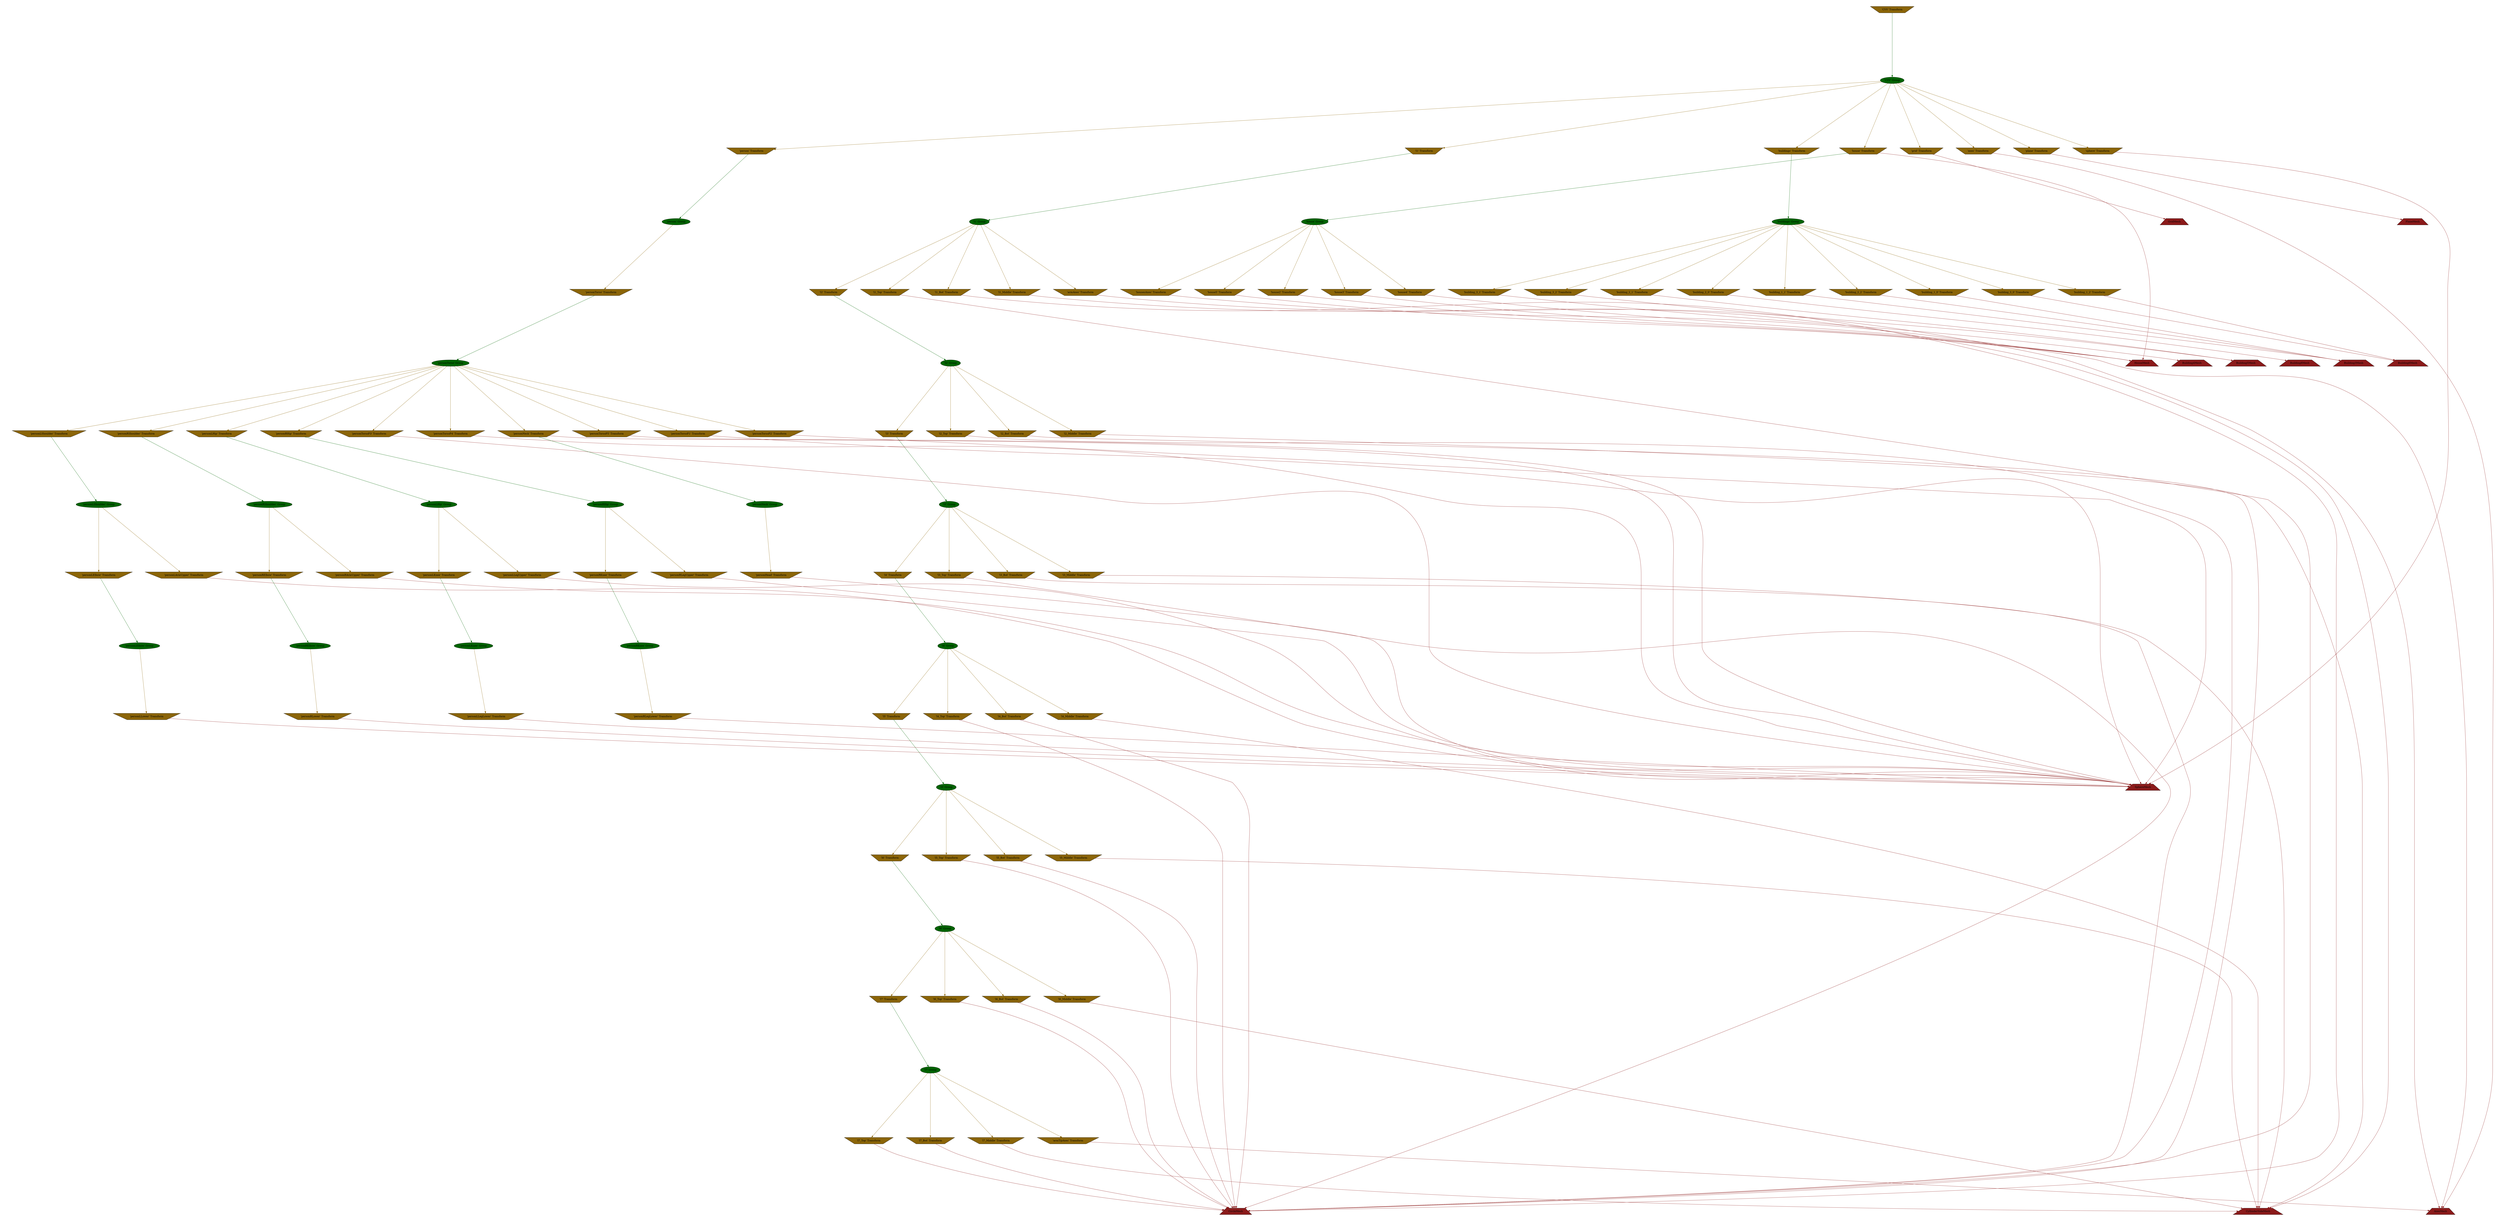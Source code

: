 digraph G {
    graph [pad="0.5", nodesep="1", ranksep="5"];
    CVVTransform -> CVVGroup [color=darkgreen];
    CVVGroup [label="'CVV' Group", style=filled, fillcolor=darkgreen];
    subgraph cluster_0 {
        style=invis;
        l1Transform -> l1Group [color=darkgreen];
        l1Group [label="'l1' Group", style=filled, fillcolor=darkgreen];
        subgraph cluster_1 {
            style=invis;
            l1_TopTransform [label="'l1_Top' Transform", fillcolor=darkgoldenrod4, shape=invtrapezium, style=filled];
            l1_BotTransform [label="'l1_Bot' Transform", fillcolor=darkgoldenrod4, shape=invtrapezium, style=filled];
            l1_MiddleTransform [label="'l1_Middle' Transform", fillcolor=darkgoldenrod4, shape=invtrapezium, style=filled];
            l2Transform -> l2Group [color=darkgreen];
            l2Group [label="'l2' Group", style=filled, fillcolor=darkgreen];
            subgraph cluster_2 {
                style=invis;
                l2_TopTransform [label="'l2_Top' Transform", fillcolor=darkgoldenrod4, shape=invtrapezium, style=filled];
                l2_BotTransform [label="'l2_Bot' Transform", fillcolor=darkgoldenrod4, shape=invtrapezium, style=filled];
                l2_MiddleTransform [label="'l2_Middle' Transform", fillcolor=darkgoldenrod4, shape=invtrapezium, style=filled];
                l3Transform -> l3Group [color=darkgreen];
                l3Group [label="'l3' Group", style=filled, fillcolor=darkgreen];
                subgraph cluster_3 {
                    style=invis;
                    l3_TopTransform [label="'l3_Top' Transform", fillcolor=darkgoldenrod4, shape=invtrapezium, style=filled];
                    l3_BotTransform [label="'l3_Bot' Transform", fillcolor=darkgoldenrod4, shape=invtrapezium, style=filled];
                    l3_MiddleTransform [label="'l3_Middle' Transform", fillcolor=darkgoldenrod4, shape=invtrapezium, style=filled];
                    l4Transform -> l4Group [color=darkgreen];
                    l4Group [label="'l4' Group", style=filled, fillcolor=darkgreen];
                    subgraph cluster_4 {
                        style=invis;
                        l4_TopTransform [label="'l4_Top' Transform", fillcolor=darkgoldenrod4, shape=invtrapezium, style=filled];
                        l4_BotTransform [label="'l4_Bot' Transform", fillcolor=darkgoldenrod4, shape=invtrapezium, style=filled];
                        l4_MiddleTransform [label="'l4_Middle' Transform", fillcolor=darkgoldenrod4, shape=invtrapezium, style=filled];
                        l5Transform -> l5Group [color=darkgreen];
                        l5Group [label="'l5' Group", style=filled, fillcolor=darkgreen];
                        subgraph cluster_5 {
                            style=invis;
                            l5_TopTransform [label="'l5_Top' Transform", fillcolor=darkgoldenrod4, shape=invtrapezium, style=filled];
                            l5_BotTransform [label="'l5_Bot' Transform", fillcolor=darkgoldenrod4, shape=invtrapezium, style=filled];
                            l5_MiddleTransform [label="'l5_Middle' Transform", fillcolor=darkgoldenrod4, shape=invtrapezium, style=filled];
                            l6Transform -> l6Group [color=darkgreen];
                            l6Group [label="'l6' Group", style=filled, fillcolor=darkgreen];
                            subgraph cluster_6 {
                                style=invis;
                                l6_TopTransform [label="'l6_Top' Transform", fillcolor=darkgoldenrod4, shape=invtrapezium, style=filled];
                                l6_BotTransform [label="'l6_Bot' Transform", fillcolor=darkgoldenrod4, shape=invtrapezium, style=filled];
                                l6_MiddleTransform [label="'l6_Middle' Transform", fillcolor=darkgoldenrod4, shape=invtrapezium, style=filled];
                                l7Transform -> l7Group [color=darkgreen];
                                l7Group [label="'l7' Group", style=filled, fillcolor=darkgreen];
                                subgraph cluster_7 {
                                    style=invis;
                                    l7_TopTransform [label="'l7_Top' Transform", fillcolor=darkgoldenrod4, shape=invtrapezium, style=filled];
                                    l7_BotTransform [label="'l7_Bot' Transform", fillcolor=darkgoldenrod4, shape=invtrapezium, style=filled];
                                    l7_MiddleTransform [label="'l7_Middle' Transform", fillcolor=darkgoldenrod4, shape=invtrapezium, style=filled];
                                    armTipAxesTransform [label="'armTipAxes' Transform", fillcolor=darkgoldenrod4, shape=invtrapezium, style=filled];
                                l7Group -> l7_TopTransform [color=darkgoldenrod4];
                                l7Group -> l7_BotTransform [color=darkgoldenrod4];
                                l7Group -> l7_MiddleTransform [color=darkgoldenrod4];
                                l7Group -> armTipAxesTransform [color=darkgoldenrod4];
                                }
                                l7Transform [label="'l7' Transform", fillcolor=darkgoldenrod4, shape=invtrapezium, style=filled];
                            l6Group -> l6_TopTransform [color=darkgoldenrod4];
                            l6Group -> l6_BotTransform [color=darkgoldenrod4];
                            l6Group -> l6_MiddleTransform [color=darkgoldenrod4];
                            l6Group -> l7Transform [color=darkgoldenrod4];
                            }
                            l6Transform [label="'l6' Transform", fillcolor=darkgoldenrod4, shape=invtrapezium, style=filled];
                        l5Group -> l5_TopTransform [color=darkgoldenrod4];
                        l5Group -> l5_BotTransform [color=darkgoldenrod4];
                        l5Group -> l5_MiddleTransform [color=darkgoldenrod4];
                        l5Group -> l6Transform [color=darkgoldenrod4];
                        }
                        l5Transform [label="'l5' Transform", fillcolor=darkgoldenrod4, shape=invtrapezium, style=filled];
                    l4Group -> l4_TopTransform [color=darkgoldenrod4];
                    l4Group -> l4_BotTransform [color=darkgoldenrod4];
                    l4Group -> l4_MiddleTransform [color=darkgoldenrod4];
                    l4Group -> l5Transform [color=darkgoldenrod4];
                    }
                    l4Transform [label="'l4' Transform", fillcolor=darkgoldenrod4, shape=invtrapezium, style=filled];
                l3Group -> l3_TopTransform [color=darkgoldenrod4];
                l3Group -> l3_BotTransform [color=darkgoldenrod4];
                l3Group -> l3_MiddleTransform [color=darkgoldenrod4];
                l3Group -> l4Transform [color=darkgoldenrod4];
                }
                l3Transform [label="'l3' Transform", fillcolor=darkgoldenrod4, shape=invtrapezium, style=filled];
            l2Group -> l2_TopTransform [color=darkgoldenrod4];
            l2Group -> l2_BotTransform [color=darkgoldenrod4];
            l2Group -> l2_MiddleTransform [color=darkgoldenrod4];
            l2Group -> l3Transform [color=darkgoldenrod4];
            }
            l2Transform [label="'l2' Transform", fillcolor=darkgoldenrod4, shape=invtrapezium, style=filled];
            armAxesTransform [label="'armAxes' Transform", fillcolor=darkgoldenrod4, shape=invtrapezium, style=filled];
        l1Group -> l1_TopTransform [color=darkgoldenrod4];
        l1Group -> l1_BotTransform [color=darkgoldenrod4];
        l1Group -> l1_MiddleTransform [color=darkgoldenrod4];
        l1Group -> l2Transform [color=darkgoldenrod4];
        l1Group -> armAxesTransform [color=darkgoldenrod4];
        }
        l1Transform [label="'l1' Transform", fillcolor=darkgoldenrod4, shape=invtrapezium, style=filled];
        houseTransform -> houseGroup [color=darkgreen];
        houseGroup [label="'house' Group", style=filled, fillcolor=darkgreen];
        subgraph cluster_8 {
            style=invis;
            house2Transform [label="'house2' Transform", fillcolor=darkgoldenrod4, shape=invtrapezium, style=filled];
            house3Transform [label="'house3' Transform", fillcolor=darkgoldenrod4, shape=invtrapezium, style=filled];
            house4Transform [label="'house4' Transform", fillcolor=darkgoldenrod4, shape=invtrapezium, style=filled];
            house5Transform [label="'house5' Transform", fillcolor=darkgoldenrod4, shape=invtrapezium, style=filled];
            housesAxesTransform [label="'housesAxes' Transform", fillcolor=darkgoldenrod4, shape=invtrapezium, style=filled];
        houseGroup -> house2Transform [color=darkgoldenrod4];
        houseGroup -> house3Transform [color=darkgoldenrod4];
        houseGroup -> house4Transform [color=darkgoldenrod4];
        houseGroup -> house5Transform [color=darkgoldenrod4];
        houseGroup -> housesAxesTransform [color=darkgoldenrod4];
        }
        houseTransform [label="'house' Transform", fillcolor=darkgoldenrod4, shape=invtrapezium, style=filled];
        gridTransform [label="'grid' Transform", fillcolor=darkgoldenrod4, shape=invtrapezium, style=filled];
        axesTransform [label="'axes' Transform", fillcolor=darkgoldenrod4, shape=invtrapezium, style=filled];
        planeTransform [label="'plane' Transform", fillcolor=darkgoldenrod4, shape=invtrapezium, style=filled];
        buildingsTransform -> buildingsGroup [color=darkgreen];
        buildingsGroup [label="'buildings' Group", style=filled, fillcolor=darkgreen];
        subgraph cluster_9 {
            style=invis;
            building_3_0Transform [label="'building_3_0' Transform", fillcolor=darkgoldenrod4, shape=invtrapezium, style=filled];
            building_3_1Transform [label="'building_3_1' Transform", fillcolor=darkgoldenrod4, shape=invtrapezium, style=filled];
            building_3_2Transform [label="'building_3_2' Transform", fillcolor=darkgoldenrod4, shape=invtrapezium, style=filled];
            building_2_0Transform [label="'building_2_0' Transform", fillcolor=darkgoldenrod4, shape=invtrapezium, style=filled];
            building_2_1Transform [label="'building_2_1' Transform", fillcolor=darkgoldenrod4, shape=invtrapezium, style=filled];
            building_2_2Transform [label="'building_2_2' Transform", fillcolor=darkgoldenrod4, shape=invtrapezium, style=filled];
            building_1_0Transform [label="'building_1_0' Transform", fillcolor=darkgoldenrod4, shape=invtrapezium, style=filled];
            building_1_1Transform [label="'building_1_1' Transform", fillcolor=darkgoldenrod4, shape=invtrapezium, style=filled];
            building_1_2Transform [label="'building_1_2' Transform", fillcolor=darkgoldenrod4, shape=invtrapezium, style=filled];
        buildingsGroup -> building_3_0Transform [color=darkgoldenrod4];
        buildingsGroup -> building_3_1Transform [color=darkgoldenrod4];
        buildingsGroup -> building_3_2Transform [color=darkgoldenrod4];
        buildingsGroup -> building_2_0Transform [color=darkgoldenrod4];
        buildingsGroup -> building_2_1Transform [color=darkgoldenrod4];
        buildingsGroup -> building_2_2Transform [color=darkgoldenrod4];
        buildingsGroup -> building_1_0Transform [color=darkgoldenrod4];
        buildingsGroup -> building_1_1Transform [color=darkgoldenrod4];
        buildingsGroup -> building_1_2Transform [color=darkgoldenrod4];
        }
        buildingsTransform [label="'buildings' Transform", fillcolor=darkgoldenrod4, shape=invtrapezium, style=filled];
        sphereTransform [label="'sphere' Transform", fillcolor=darkgoldenrod4, shape=invtrapezium, style=filled];
        personTransform -> personGroup [color=darkgreen];
        personGroup [label="'person' Group", style=filled, fillcolor=darkgreen];
        subgraph cluster_10 {
            style=invis;
            personTorsoTransform -> personTorsoGroup [color=darkgreen];
            personTorsoGroup [label="'personTorso' Group", style=filled, fillcolor=darkgreen];
            subgraph cluster_11 {
                style=invis;
                personTorsoP1Transform [label="'personTorsoP1' Transform", fillcolor=darkgoldenrod4, shape=invtrapezium, style=filled];
                personTorsoP2Transform [label="'personTorsoP2' Transform", fillcolor=darkgoldenrod4, shape=invtrapezium, style=filled];
                personTorsoP3Transform [label="'personTorsoP3' Transform", fillcolor=darkgoldenrod4, shape=invtrapezium, style=filled];
                personTorsoP4Transform [label="'personTorsoP4' Transform", fillcolor=darkgoldenrod4, shape=invtrapezium, style=filled];
                personTorsoP5Transform [label="'personTorsoP5' Transform", fillcolor=darkgoldenrod4, shape=invtrapezium, style=filled];
                personNeckTransform -> personNeckGroup [color=darkgreen];
                personNeckGroup [label="'personNeck' Group", style=filled, fillcolor=darkgreen];
                subgraph cluster_12 {
                    style=invis;
                    personHeadTransform [label="'personHead' Transform", fillcolor=darkgoldenrod4, shape=invtrapezium, style=filled];
                personNeckGroup -> personHeadTransform [color=darkgoldenrod4];
                }
                personNeckTransform [label="'personNeck' Transform", fillcolor=darkgoldenrod4, shape=invtrapezium, style=filled];
                personLShoulderTransform -> personLShoulderGroup [color=darkgreen];
                personLShoulderGroup [label="'personLShoulder' Group", style=filled, fillcolor=darkgreen];
                subgraph cluster_13 {
                    style=invis;
                    personLArmUpperTransform [label="'personLArmUpper' Transform", fillcolor=darkgoldenrod4, shape=invtrapezium, style=filled];
                    personLElbowTransform -> personLElbowGroup [color=darkgreen];
                    personLElbowGroup [label="'personLElbow' Group", style=filled, fillcolor=darkgreen];
                    subgraph cluster_14 {
                        style=invis;
                        personLLowerTransform [label="'personLLower' Transform", fillcolor=darkgoldenrod4, shape=invtrapezium, style=filled];
                    personLElbowGroup -> personLLowerTransform [color=darkgoldenrod4];
                    }
                    personLElbowTransform [label="'personLElbow' Transform", fillcolor=darkgoldenrod4, shape=invtrapezium, style=filled];
                personLShoulderGroup -> personLArmUpperTransform [color=darkgoldenrod4];
                personLShoulderGroup -> personLElbowTransform [color=darkgoldenrod4];
                }
                personLShoulderTransform [label="'personLShoulder' Transform", fillcolor=darkgoldenrod4, shape=invtrapezium, style=filled];
                personRShoulderTransform -> personRShoulderGroup [color=darkgreen];
                personRShoulderGroup [label="'personRShoulder' Group", style=filled, fillcolor=darkgreen];
                subgraph cluster_15 {
                    style=invis;
                    personRArmUpperTransform [label="'personRArmUpper' Transform", fillcolor=darkgoldenrod4, shape=invtrapezium, style=filled];
                    personRElbowTransform -> personRElbowGroup [color=darkgreen];
                    personRElbowGroup [label="'personRElbow' Group", style=filled, fillcolor=darkgreen];
                    subgraph cluster_16 {
                        style=invis;
                        personRLowerTransform [label="'personRLower' Transform", fillcolor=darkgoldenrod4, shape=invtrapezium, style=filled];
                    personRElbowGroup -> personRLowerTransform [color=darkgoldenrod4];
                    }
                    personRElbowTransform [label="'personRElbow' Transform", fillcolor=darkgoldenrod4, shape=invtrapezium, style=filled];
                personRShoulderGroup -> personRArmUpperTransform [color=darkgoldenrod4];
                personRShoulderGroup -> personRElbowTransform [color=darkgoldenrod4];
                }
                personRShoulderTransform [label="'personRShoulder' Transform", fillcolor=darkgoldenrod4, shape=invtrapezium, style=filled];
                personLHipTransform -> personLHipGroup [color=darkgreen];
                personLHipGroup [label="'personLHip' Group", style=filled, fillcolor=darkgreen];
                subgraph cluster_17 {
                    style=invis;
                    personLLegUpperTransform [label="'personLLegUpper' Transform", fillcolor=darkgoldenrod4, shape=invtrapezium, style=filled];
                    personLKneeTransform -> personLKneeGroup [color=darkgreen];
                    personLKneeGroup [label="'personLKnee' Group", style=filled, fillcolor=darkgreen];
                    subgraph cluster_18 {
                        style=invis;
                        personLLegLowerTransform [label="'personLLegLower' Transform", fillcolor=darkgoldenrod4, shape=invtrapezium, style=filled];
                    personLKneeGroup -> personLLegLowerTransform [color=darkgoldenrod4];
                    }
                    personLKneeTransform [label="'personLKnee' Transform", fillcolor=darkgoldenrod4, shape=invtrapezium, style=filled];
                personLHipGroup -> personLLegUpperTransform [color=darkgoldenrod4];
                personLHipGroup -> personLKneeTransform [color=darkgoldenrod4];
                }
                personLHipTransform [label="'personLHip' Transform", fillcolor=darkgoldenrod4, shape=invtrapezium, style=filled];
                personRHipTransform -> personRHipGroup [color=darkgreen];
                personRHipGroup [label="'personRHip' Group", style=filled, fillcolor=darkgreen];
                subgraph cluster_19 {
                    style=invis;
                    personRLegUpperTransform [label="'personRLegUpper' Transform", fillcolor=darkgoldenrod4, shape=invtrapezium, style=filled];
                    personRKneeTransform -> personRKneeGroup [color=darkgreen];
                    personRKneeGroup [label="'personRKnee' Group", style=filled, fillcolor=darkgreen];
                    subgraph cluster_20 {
                        style=invis;
                        personRLegLowerTransform [label="'personRLegLower' Transform", fillcolor=darkgoldenrod4, shape=invtrapezium, style=filled];
                    personRKneeGroup -> personRLegLowerTransform [color=darkgoldenrod4];
                    }
                    personRKneeTransform [label="'personRKnee' Transform", fillcolor=darkgoldenrod4, shape=invtrapezium, style=filled];
                personRHipGroup -> personRLegUpperTransform [color=darkgoldenrod4];
                personRHipGroup -> personRKneeTransform [color=darkgoldenrod4];
                }
                personRHipTransform [label="'personRHip' Transform", fillcolor=darkgoldenrod4, shape=invtrapezium, style=filled];
            personTorsoGroup -> personTorsoP1Transform [color=darkgoldenrod4];
            personTorsoGroup -> personTorsoP2Transform [color=darkgoldenrod4];
            personTorsoGroup -> personTorsoP3Transform [color=darkgoldenrod4];
            personTorsoGroup -> personTorsoP4Transform [color=darkgoldenrod4];
            personTorsoGroup -> personTorsoP5Transform [color=darkgoldenrod4];
            personTorsoGroup -> personNeckTransform [color=darkgoldenrod4];
            personTorsoGroup -> personLShoulderTransform [color=darkgoldenrod4];
            personTorsoGroup -> personRShoulderTransform [color=darkgoldenrod4];
            personTorsoGroup -> personLHipTransform [color=darkgoldenrod4];
            personTorsoGroup -> personRHipTransform [color=darkgoldenrod4];
            }
            personTorsoTransform [label="'personTorso' Transform", fillcolor=darkgoldenrod4, shape=invtrapezium, style=filled];
        personGroup -> personTorsoTransform [color=darkgoldenrod4];
        }
        personTransform [label="'person' Transform", fillcolor=darkgoldenrod4, shape=invtrapezium, style=filled];
    CVVGroup -> l1Transform [color=darkgoldenrod4];
    CVVGroup -> houseTransform [color=darkgoldenrod4];
    CVVGroup -> gridTransform [color=darkgoldenrod4];
    CVVGroup -> axesTransform [color=darkgoldenrod4];
    CVVGroup -> planeTransform [color=darkgoldenrod4];
    CVVGroup -> buildingsTransform [color=darkgoldenrod4];
    CVVGroup -> sphereTransform [color=darkgoldenrod4];
    CVVGroup -> personTransform [color=darkgoldenrod4];
    }
    CVVTransform [label="'CVV' Transform", fillcolor=darkgoldenrod4, shape=invtrapezium, style=filled];
    l1_TopTransform -> CircleMesh [color=firebrick4];
    l1_BotTransform -> CircleMesh [color=firebrick4];
    l1_MiddleTransform -> CyllinderSideMesh [color=firebrick4];
    l2_TopTransform -> CircleMesh [color=firebrick4];
    l2_BotTransform -> CircleMesh [color=firebrick4];
    l2_MiddleTransform -> CyllinderSideMesh [color=firebrick4];
    l3_TopTransform -> CircleMesh [color=firebrick4];
    l3_BotTransform -> CircleMesh [color=firebrick4];
    l3_MiddleTransform -> CyllinderSideMesh [color=firebrick4];
    l4_TopTransform -> CircleMesh [color=firebrick4];
    l4_BotTransform -> CircleMesh [color=firebrick4];
    l4_MiddleTransform -> CyllinderSideMesh [color=firebrick4];
    l5_TopTransform -> CircleMesh [color=firebrick4];
    l5_BotTransform -> CircleMesh [color=firebrick4];
    l5_MiddleTransform -> CyllinderSideMesh [color=firebrick4];
    l6_TopTransform -> CircleMesh [color=firebrick4];
    l6_BotTransform -> CircleMesh [color=firebrick4];
    l6_MiddleTransform -> CyllinderSideMesh [color=firebrick4];
    l7_TopTransform -> CircleMesh [color=firebrick4];
    l7_BotTransform -> CircleMesh [color=firebrick4];
    l7_MiddleTransform -> CyllinderSideMesh [color=firebrick4];
    armTipAxesTransform -> AxesMesh [color=firebrick4];
    armAxesTransform -> AxesMesh [color=firebrick4];
    houseTransform -> HouseMesh [color=firebrick4];
    house2Transform -> HouseMesh [color=firebrick4];
    house3Transform -> HouseMesh [color=firebrick4];
    house4Transform -> HouseMesh [color=firebrick4];
    house5Transform -> HouseMesh [color=firebrick4];
    housesAxesTransform -> AxesMesh [color=firebrick4];
    gridTransform -> GridMesh [color=firebrick4];
    axesTransform -> AxesMesh [color=firebrick4];
    planeTransform -> PlaneMesh [color=firebrick4];
    building_3_0Transform -> Building6Mesh [color=firebrick4];
    building_3_1Transform -> Building4Mesh [color=firebrick4];
    building_3_2Transform -> Building5Mesh [color=firebrick4];
    building_2_0Transform -> Building8Mesh [color=firebrick4];
    building_2_1Transform -> Building5Mesh [color=firebrick4];
    building_2_2Transform -> Building3Mesh [color=firebrick4];
    building_1_0Transform -> Building3Mesh [color=firebrick4];
    building_1_1Transform -> Building3Mesh [color=firebrick4];
    building_1_2Transform -> Building6Mesh [color=firebrick4];
    sphereTransform -> SphereMesh [color=firebrick4];
    personTorsoP1Transform -> SphereMesh [color=firebrick4];
    personTorsoP2Transform -> SphereMesh [color=firebrick4];
    personTorsoP3Transform -> SphereMesh [color=firebrick4];
    personTorsoP4Transform -> SphereMesh [color=firebrick4];
    personTorsoP5Transform -> SphereMesh [color=firebrick4];
    personNeckTransform -> SphereMesh [color=firebrick4];
    personHeadTransform -> SphereMesh [color=firebrick4];
    personLArmUpperTransform -> SphereMesh [color=firebrick4];
    personLLowerTransform -> SphereMesh [color=firebrick4];
    personRArmUpperTransform -> SphereMesh [color=firebrick4];
    personRLowerTransform -> SphereMesh [color=firebrick4];
    personLLegUpperTransform -> SphereMesh [color=firebrick4];
    personLLegLowerTransform -> SphereMesh [color=firebrick4];
    personRLegUpperTransform -> SphereMesh [color=firebrick4];
    personRLegLowerTransform -> SphereMesh [color=firebrick4];
    CircleMesh [fillcolor=firebrick4, shape=trapezium, style=filled];
    CircleMesh [fillcolor=firebrick4, shape=trapezium, style=filled];
    CyllinderSideMesh [fillcolor=firebrick4, shape=trapezium, style=filled];
    AxesMesh [fillcolor=firebrick4, shape=trapezium, style=filled];
    HouseMesh [fillcolor=firebrick4, shape=trapezium, style=filled];
    GridMesh [fillcolor=firebrick4, shape=trapezium, style=filled];
    PlaneMesh [fillcolor=firebrick4, shape=trapezium, style=filled];
    Building6Mesh [fillcolor=firebrick4, shape=trapezium, style=filled];
    Building4Mesh [fillcolor=firebrick4, shape=trapezium, style=filled];
    Building5Mesh [fillcolor=firebrick4, shape=trapezium, style=filled];
    Building8Mesh [fillcolor=firebrick4, shape=trapezium, style=filled];
    Building3Mesh [fillcolor=firebrick4, shape=trapezium, style=filled];
    SphereMesh [fillcolor=firebrick4, shape=trapezium, style=filled];
}
